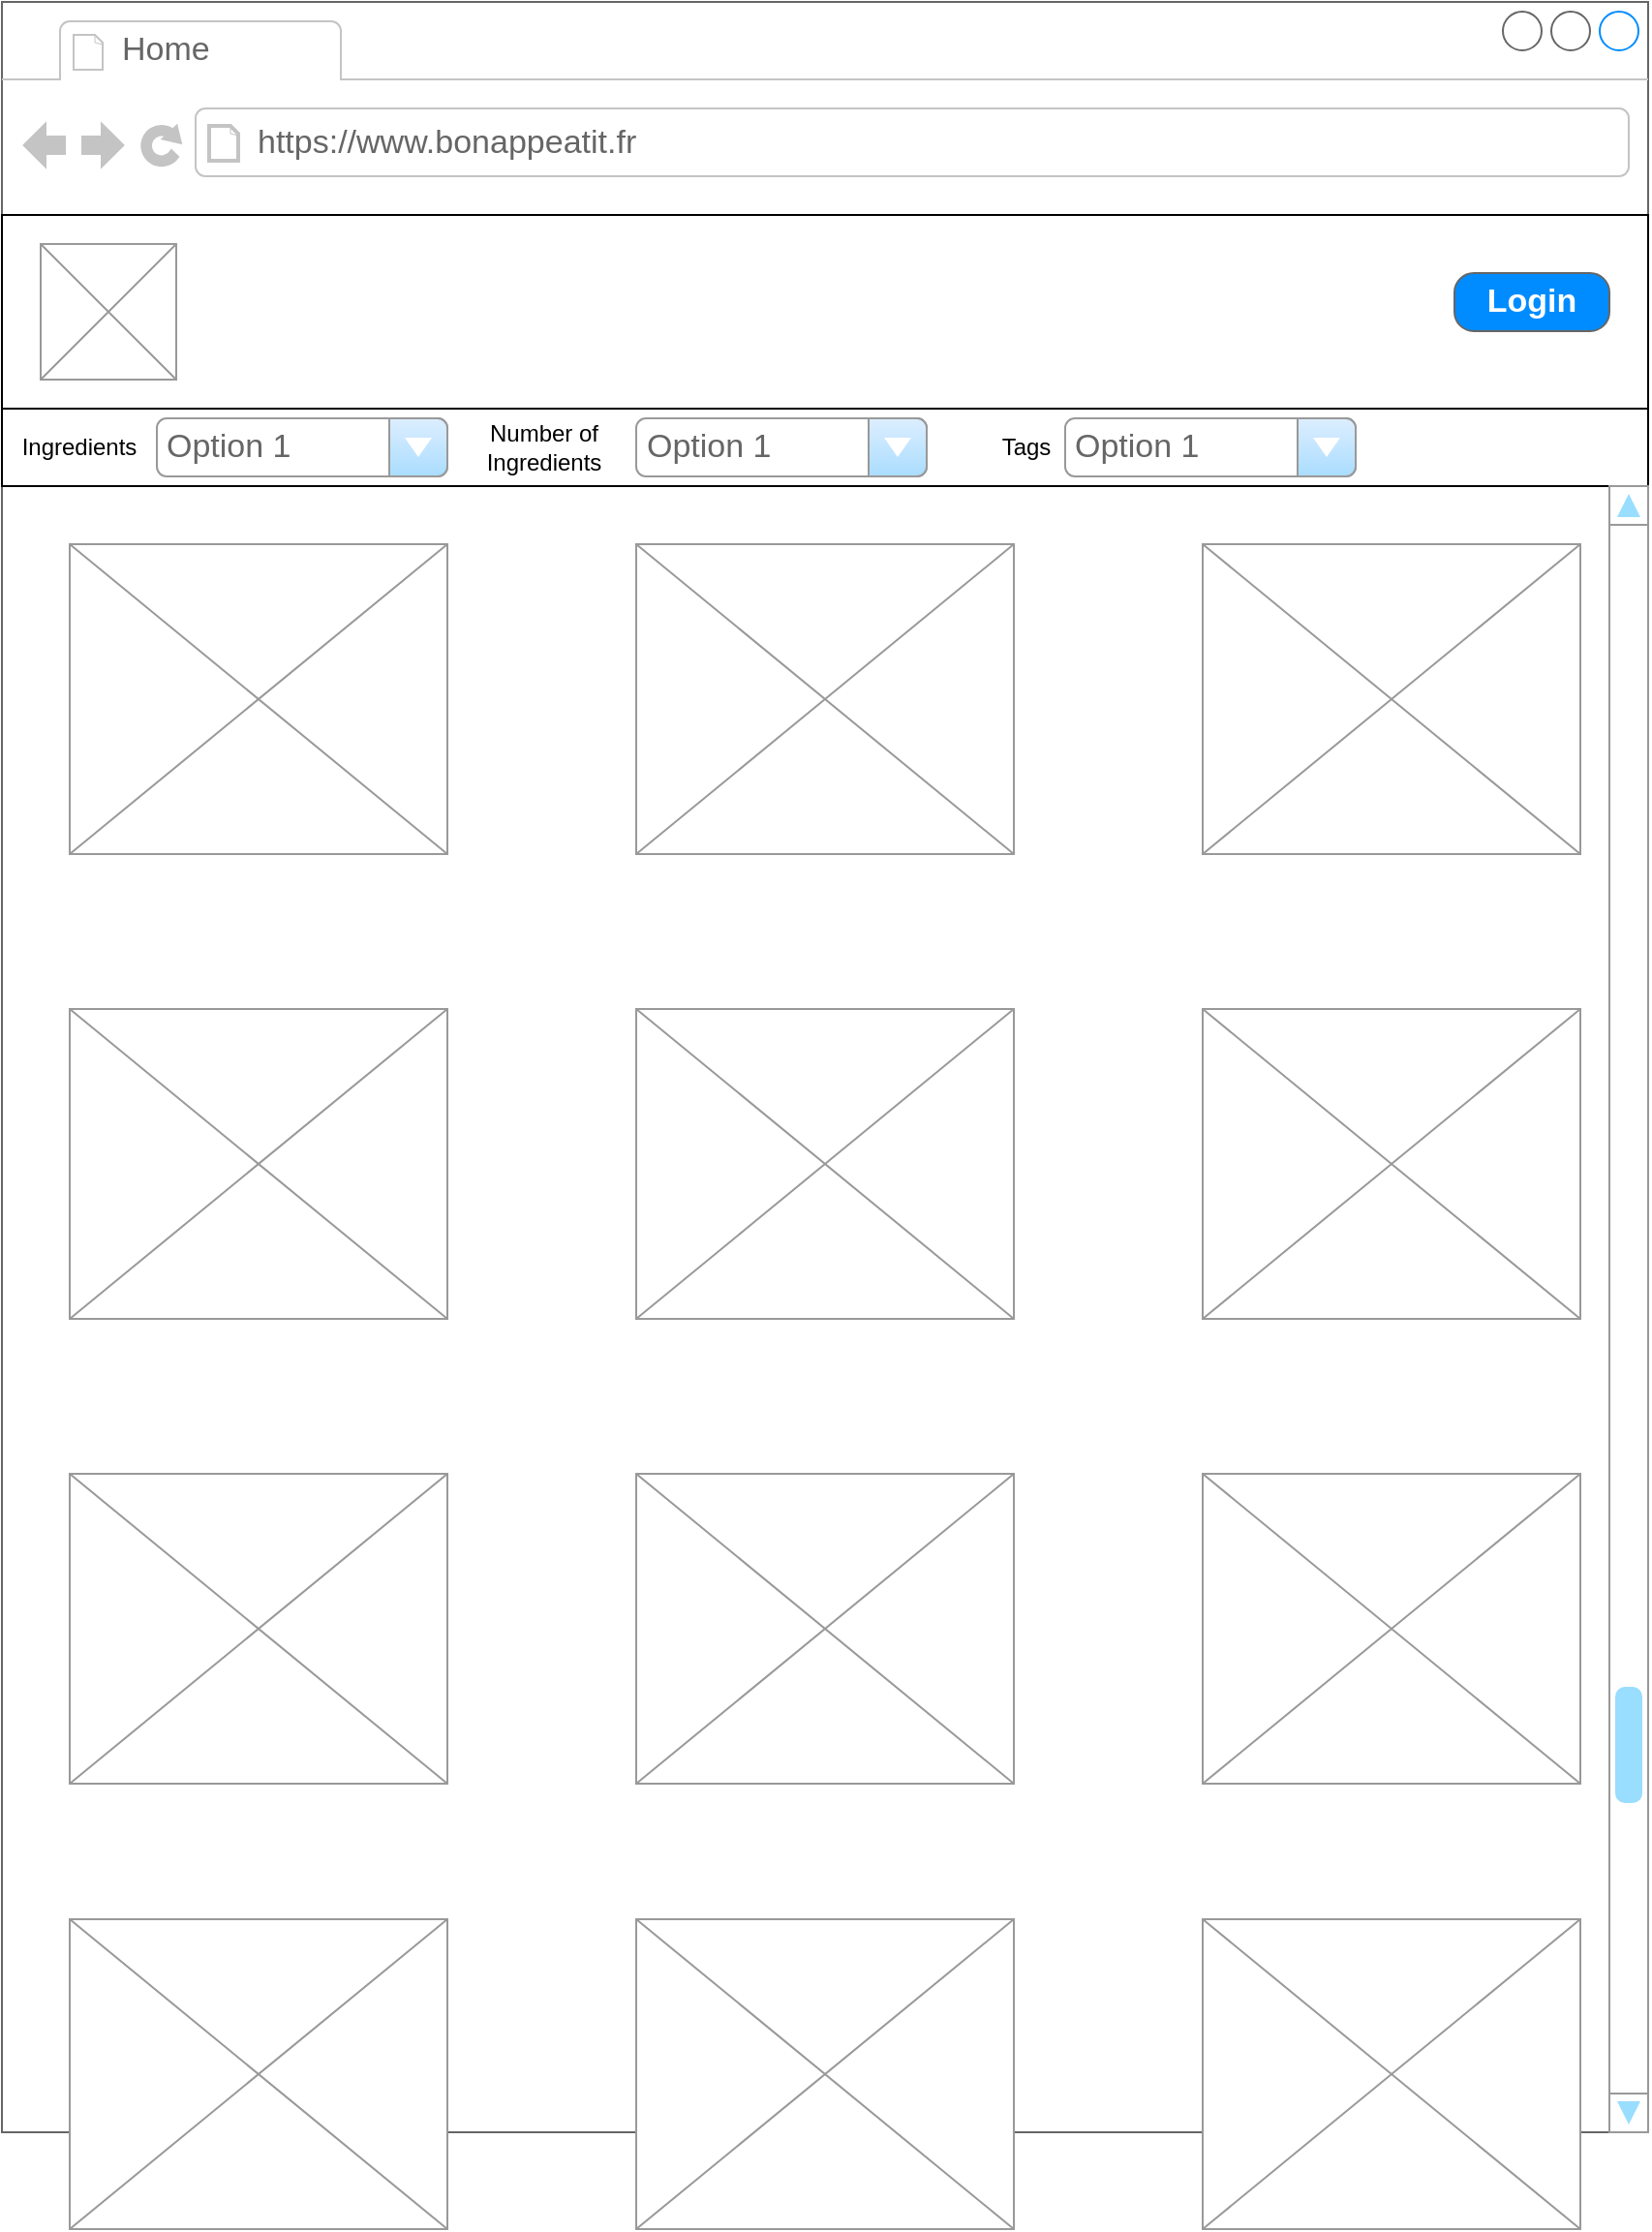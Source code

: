 <mxfile version="27.1.0">
  <diagram name="Page-1" id="sALq_mYJsIHV27RAzlB7">
    <mxGraphModel dx="1426" dy="797" grid="1" gridSize="10" guides="1" tooltips="1" connect="1" arrows="1" fold="1" page="1" pageScale="1" pageWidth="850" pageHeight="1100" math="0" shadow="0">
      <root>
        <mxCell id="0" />
        <mxCell id="1" parent="0" />
        <mxCell id="IadbMeevf03XnhBrfUi4-1" value="" style="strokeWidth=1;shadow=0;dashed=0;align=center;html=1;shape=mxgraph.mockup.containers.browserWindow;rSize=0;strokeColor=#666666;strokeColor2=#008cff;strokeColor3=#c4c4c4;mainText=,;recursiveResize=0;" parent="1" vertex="1">
          <mxGeometry width="850" height="1100" as="geometry" />
        </mxCell>
        <mxCell id="IadbMeevf03XnhBrfUi4-2" value="Home" style="strokeWidth=1;shadow=0;dashed=0;align=center;html=1;shape=mxgraph.mockup.containers.anchor;fontSize=17;fontColor=#666666;align=left;whiteSpace=wrap;" parent="IadbMeevf03XnhBrfUi4-1" vertex="1">
          <mxGeometry x="60" y="12" width="110" height="26" as="geometry" />
        </mxCell>
        <mxCell id="IadbMeevf03XnhBrfUi4-3" value="https://www.bonappeatit.fr" style="strokeWidth=1;shadow=0;dashed=0;align=center;html=1;shape=mxgraph.mockup.containers.anchor;rSize=0;fontSize=17;fontColor=#666666;align=left;" parent="IadbMeevf03XnhBrfUi4-1" vertex="1">
          <mxGeometry x="130" y="60" width="250" height="26" as="geometry" />
        </mxCell>
        <mxCell id="sArDygP2SWiCbv7uEsUI-2" value="" style="rounded=0;whiteSpace=wrap;html=1;" vertex="1" parent="IadbMeevf03XnhBrfUi4-1">
          <mxGeometry y="110" width="850" height="100" as="geometry" />
        </mxCell>
        <mxCell id="sArDygP2SWiCbv7uEsUI-3" value="Login" style="strokeWidth=1;shadow=0;dashed=0;align=center;html=1;shape=mxgraph.mockup.buttons.button;strokeColor=#666666;fontColor=#ffffff;mainText=;buttonStyle=round;fontSize=17;fontStyle=1;fillColor=#008cff;whiteSpace=wrap;" vertex="1" parent="IadbMeevf03XnhBrfUi4-1">
          <mxGeometry x="750" y="140" width="80" height="30" as="geometry" />
        </mxCell>
        <mxCell id="sArDygP2SWiCbv7uEsUI-4" value="" style="verticalLabelPosition=bottom;shadow=0;dashed=0;align=center;html=1;verticalAlign=top;strokeWidth=1;shape=mxgraph.mockup.graphics.simpleIcon;strokeColor=#999999;" vertex="1" parent="IadbMeevf03XnhBrfUi4-1">
          <mxGeometry x="20" y="125" width="70" height="70" as="geometry" />
        </mxCell>
        <mxCell id="sArDygP2SWiCbv7uEsUI-5" value="" style="rounded=0;whiteSpace=wrap;html=1;" vertex="1" parent="IadbMeevf03XnhBrfUi4-1">
          <mxGeometry y="210" width="850" height="40" as="geometry" />
        </mxCell>
        <mxCell id="sArDygP2SWiCbv7uEsUI-6" value="" style="verticalLabelPosition=bottom;shadow=0;dashed=0;align=center;html=1;verticalAlign=top;strokeWidth=1;shape=mxgraph.mockup.graphics.simpleIcon;strokeColor=#999999;fillColor=#ffffff;" vertex="1" parent="IadbMeevf03XnhBrfUi4-1">
          <mxGeometry x="35" y="280" width="195" height="160" as="geometry" />
        </mxCell>
        <mxCell id="sArDygP2SWiCbv7uEsUI-7" value="" style="verticalLabelPosition=bottom;shadow=0;dashed=0;align=center;html=1;verticalAlign=top;strokeWidth=1;shape=mxgraph.mockup.graphics.simpleIcon;strokeColor=#999999;fillColor=#ffffff;" vertex="1" parent="IadbMeevf03XnhBrfUi4-1">
          <mxGeometry x="327.5" y="280" width="195" height="160" as="geometry" />
        </mxCell>
        <mxCell id="sArDygP2SWiCbv7uEsUI-8" value="" style="verticalLabelPosition=bottom;shadow=0;dashed=0;align=center;html=1;verticalAlign=top;strokeWidth=1;shape=mxgraph.mockup.graphics.simpleIcon;strokeColor=#999999;fillColor=#ffffff;" vertex="1" parent="IadbMeevf03XnhBrfUi4-1">
          <mxGeometry x="620" y="280" width="195" height="160" as="geometry" />
        </mxCell>
        <mxCell id="sArDygP2SWiCbv7uEsUI-9" value="" style="verticalLabelPosition=bottom;shadow=0;dashed=0;align=center;html=1;verticalAlign=top;strokeWidth=1;shape=mxgraph.mockup.graphics.simpleIcon;strokeColor=#999999;fillColor=#ffffff;" vertex="1" parent="IadbMeevf03XnhBrfUi4-1">
          <mxGeometry x="35" y="520" width="195" height="160" as="geometry" />
        </mxCell>
        <mxCell id="sArDygP2SWiCbv7uEsUI-10" value="" style="verticalLabelPosition=bottom;shadow=0;dashed=0;align=center;html=1;verticalAlign=top;strokeWidth=1;shape=mxgraph.mockup.graphics.simpleIcon;strokeColor=#999999;fillColor=#ffffff;" vertex="1" parent="IadbMeevf03XnhBrfUi4-1">
          <mxGeometry x="327.5" y="520" width="195" height="160" as="geometry" />
        </mxCell>
        <mxCell id="sArDygP2SWiCbv7uEsUI-11" value="" style="verticalLabelPosition=bottom;shadow=0;dashed=0;align=center;html=1;verticalAlign=top;strokeWidth=1;shape=mxgraph.mockup.graphics.simpleIcon;strokeColor=#999999;fillColor=#ffffff;" vertex="1" parent="IadbMeevf03XnhBrfUi4-1">
          <mxGeometry x="620" y="520" width="195" height="160" as="geometry" />
        </mxCell>
        <mxCell id="sArDygP2SWiCbv7uEsUI-12" value="" style="verticalLabelPosition=bottom;shadow=0;dashed=0;align=center;html=1;verticalAlign=top;strokeWidth=1;shape=mxgraph.mockup.graphics.simpleIcon;strokeColor=#999999;fillColor=#ffffff;" vertex="1" parent="IadbMeevf03XnhBrfUi4-1">
          <mxGeometry x="35" y="760" width="195" height="160" as="geometry" />
        </mxCell>
        <mxCell id="sArDygP2SWiCbv7uEsUI-13" value="" style="verticalLabelPosition=bottom;shadow=0;dashed=0;align=center;html=1;verticalAlign=top;strokeWidth=1;shape=mxgraph.mockup.graphics.simpleIcon;strokeColor=#999999;fillColor=#ffffff;" vertex="1" parent="IadbMeevf03XnhBrfUi4-1">
          <mxGeometry x="327.5" y="760" width="195" height="160" as="geometry" />
        </mxCell>
        <mxCell id="sArDygP2SWiCbv7uEsUI-14" value="" style="verticalLabelPosition=bottom;shadow=0;dashed=0;align=center;html=1;verticalAlign=top;strokeWidth=1;shape=mxgraph.mockup.graphics.simpleIcon;strokeColor=#999999;fillColor=#ffffff;" vertex="1" parent="IadbMeevf03XnhBrfUi4-1">
          <mxGeometry x="620" y="760" width="195" height="160" as="geometry" />
        </mxCell>
        <mxCell id="sArDygP2SWiCbv7uEsUI-16" value="" style="verticalLabelPosition=bottom;shadow=0;dashed=0;align=center;html=1;verticalAlign=top;strokeWidth=1;shape=mxgraph.mockup.graphics.simpleIcon;strokeColor=#999999;fillColor=#ffffff;" vertex="1" parent="IadbMeevf03XnhBrfUi4-1">
          <mxGeometry x="620" y="990" width="195" height="160" as="geometry" />
        </mxCell>
        <mxCell id="sArDygP2SWiCbv7uEsUI-17" value="" style="verticalLabelPosition=bottom;shadow=0;dashed=0;align=center;html=1;verticalAlign=top;strokeWidth=1;shape=mxgraph.mockup.graphics.simpleIcon;strokeColor=#999999;fillColor=#ffffff;" vertex="1" parent="IadbMeevf03XnhBrfUi4-1">
          <mxGeometry x="327.5" y="990" width="195" height="160" as="geometry" />
        </mxCell>
        <mxCell id="sArDygP2SWiCbv7uEsUI-18" value="" style="verticalLabelPosition=bottom;shadow=0;dashed=0;align=center;html=1;verticalAlign=top;strokeWidth=1;shape=mxgraph.mockup.graphics.simpleIcon;strokeColor=#999999;fillColor=#ffffff;" vertex="1" parent="IadbMeevf03XnhBrfUi4-1">
          <mxGeometry x="35" y="990" width="195" height="160" as="geometry" />
        </mxCell>
        <mxCell id="sArDygP2SWiCbv7uEsUI-19" value="" style="verticalLabelPosition=bottom;shadow=0;dashed=0;align=center;html=1;verticalAlign=top;strokeWidth=1;shape=mxgraph.mockup.navigation.scrollBar;strokeColor=#999999;barPos=20;fillColor2=#99ddff;strokeColor2=none;direction=north;" vertex="1" parent="IadbMeevf03XnhBrfUi4-1">
          <mxGeometry x="830" y="250" width="20" height="850" as="geometry" />
        </mxCell>
        <mxCell id="sArDygP2SWiCbv7uEsUI-20" value="Option 1" style="strokeWidth=1;shadow=0;dashed=0;align=center;html=1;shape=mxgraph.mockup.forms.comboBox;strokeColor=#999999;fillColor=#ddeeff;align=left;fillColor2=#aaddff;mainText=;fontColor=#666666;fontSize=17;spacingLeft=3;" vertex="1" parent="IadbMeevf03XnhBrfUi4-1">
          <mxGeometry x="80" y="215" width="150" height="30" as="geometry" />
        </mxCell>
        <mxCell id="sArDygP2SWiCbv7uEsUI-21" value="Ingredients" style="text;html=1;align=center;verticalAlign=middle;whiteSpace=wrap;rounded=0;fontColor=light-dark(#000000,#666666);" vertex="1" parent="IadbMeevf03XnhBrfUi4-1">
          <mxGeometry x="10" y="215" width="60" height="30" as="geometry" />
        </mxCell>
        <mxCell id="sArDygP2SWiCbv7uEsUI-44" value="&lt;span style=&quot;color: light-dark(rgb(0, 0, 0), rgb(102, 102, 102));&quot;&gt;Number of Ingredients&lt;/span&gt;" style="text;html=1;align=center;verticalAlign=middle;whiteSpace=wrap;rounded=0;fillColor=default;" vertex="1" parent="IadbMeevf03XnhBrfUi4-1">
          <mxGeometry x="250" y="215" width="60" height="30" as="geometry" />
        </mxCell>
        <mxCell id="sArDygP2SWiCbv7uEsUI-45" value="Option 1" style="strokeWidth=1;shadow=0;dashed=0;align=center;html=1;shape=mxgraph.mockup.forms.comboBox;strokeColor=#999999;fillColor=#ddeeff;align=left;fillColor2=#aaddff;mainText=;fontColor=#666666;fontSize=17;spacingLeft=3;" vertex="1" parent="IadbMeevf03XnhBrfUi4-1">
          <mxGeometry x="327.5" y="215" width="150" height="30" as="geometry" />
        </mxCell>
        <mxCell id="sArDygP2SWiCbv7uEsUI-46" value="Tags" style="text;html=1;align=center;verticalAlign=middle;whiteSpace=wrap;rounded=0;fontColor=light-dark(#000000,#666666);" vertex="1" parent="IadbMeevf03XnhBrfUi4-1">
          <mxGeometry x="499" y="215" width="60" height="30" as="geometry" />
        </mxCell>
        <mxCell id="sArDygP2SWiCbv7uEsUI-47" value="Option 1" style="strokeWidth=1;shadow=0;dashed=0;align=center;html=1;shape=mxgraph.mockup.forms.comboBox;strokeColor=#999999;fillColor=#ddeeff;align=left;fillColor2=#aaddff;mainText=;fontColor=#666666;fontSize=17;spacingLeft=3;" vertex="1" parent="IadbMeevf03XnhBrfUi4-1">
          <mxGeometry x="549" y="215" width="150" height="30" as="geometry" />
        </mxCell>
      </root>
    </mxGraphModel>
  </diagram>
</mxfile>
